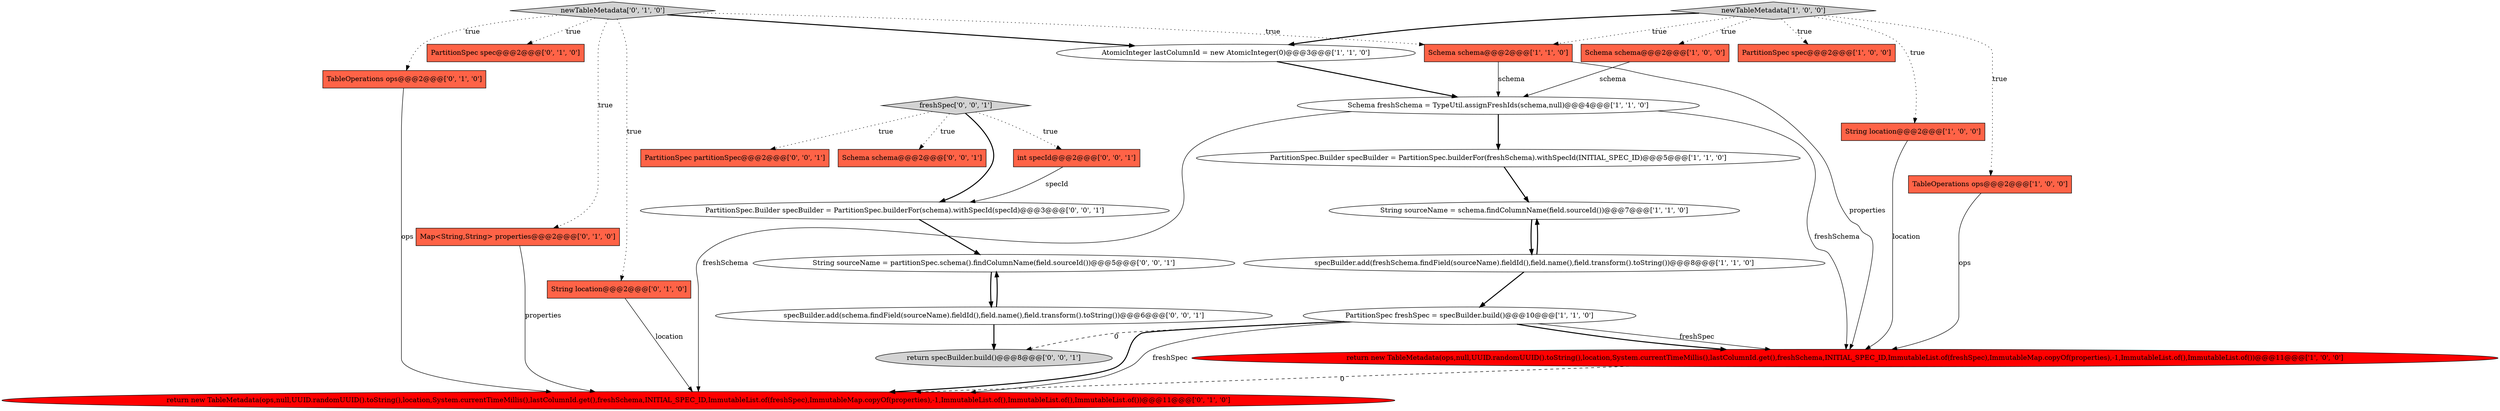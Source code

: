 digraph {
25 [style = filled, label = "freshSpec['0', '0', '1']", fillcolor = lightgray, shape = diamond image = "AAA0AAABBB3BBB"];
26 [style = filled, label = "return specBuilder.build()@@@8@@@['0', '0', '1']", fillcolor = lightgray, shape = ellipse image = "AAA0AAABBB3BBB"];
5 [style = filled, label = "String location@@@2@@@['1', '0', '0']", fillcolor = tomato, shape = box image = "AAA0AAABBB1BBB"];
17 [style = filled, label = "newTableMetadata['0', '1', '0']", fillcolor = lightgray, shape = diamond image = "AAA0AAABBB2BBB"];
22 [style = filled, label = "Schema schema@@@2@@@['0', '0', '1']", fillcolor = tomato, shape = box image = "AAA0AAABBB3BBB"];
8 [style = filled, label = "AtomicInteger lastColumnId = new AtomicInteger(0)@@@3@@@['1', '1', '0']", fillcolor = white, shape = ellipse image = "AAA0AAABBB1BBB"];
24 [style = filled, label = "PartitionSpec partitionSpec@@@2@@@['0', '0', '1']", fillcolor = tomato, shape = box image = "AAA0AAABBB3BBB"];
19 [style = filled, label = "String sourceName = partitionSpec.schema().findColumnName(field.sourceId())@@@5@@@['0', '0', '1']", fillcolor = white, shape = ellipse image = "AAA0AAABBB3BBB"];
11 [style = filled, label = "newTableMetadata['1', '0', '0']", fillcolor = lightgray, shape = diamond image = "AAA0AAABBB1BBB"];
0 [style = filled, label = "PartitionSpec spec@@@2@@@['1', '0', '0']", fillcolor = tomato, shape = box image = "AAA0AAABBB1BBB"];
18 [style = filled, label = "TableOperations ops@@@2@@@['0', '1', '0']", fillcolor = tomato, shape = box image = "AAA0AAABBB2BBB"];
6 [style = filled, label = "TableOperations ops@@@2@@@['1', '0', '0']", fillcolor = tomato, shape = box image = "AAA0AAABBB1BBB"];
2 [style = filled, label = "PartitionSpec.Builder specBuilder = PartitionSpec.builderFor(freshSchema).withSpecId(INITIAL_SPEC_ID)@@@5@@@['1', '1', '0']", fillcolor = white, shape = ellipse image = "AAA0AAABBB1BBB"];
15 [style = filled, label = "PartitionSpec spec@@@2@@@['0', '1', '0']", fillcolor = tomato, shape = box image = "AAA0AAABBB2BBB"];
9 [style = filled, label = "Schema freshSchema = TypeUtil.assignFreshIds(schema,null)@@@4@@@['1', '1', '0']", fillcolor = white, shape = ellipse image = "AAA0AAABBB1BBB"];
1 [style = filled, label = "PartitionSpec freshSpec = specBuilder.build()@@@10@@@['1', '1', '0']", fillcolor = white, shape = ellipse image = "AAA0AAABBB1BBB"];
16 [style = filled, label = "return new TableMetadata(ops,null,UUID.randomUUID().toString(),location,System.currentTimeMillis(),lastColumnId.get(),freshSchema,INITIAL_SPEC_ID,ImmutableList.of(freshSpec),ImmutableMap.copyOf(properties),-1,ImmutableList.of(),ImmutableList.of(),ImmutableList.of())@@@11@@@['0', '1', '0']", fillcolor = red, shape = ellipse image = "AAA1AAABBB2BBB"];
3 [style = filled, label = "String sourceName = schema.findColumnName(field.sourceId())@@@7@@@['1', '1', '0']", fillcolor = white, shape = ellipse image = "AAA0AAABBB1BBB"];
20 [style = filled, label = "specBuilder.add(schema.findField(sourceName).fieldId(),field.name(),field.transform().toString())@@@6@@@['0', '0', '1']", fillcolor = white, shape = ellipse image = "AAA0AAABBB3BBB"];
4 [style = filled, label = "specBuilder.add(freshSchema.findField(sourceName).fieldId(),field.name(),field.transform().toString())@@@8@@@['1', '1', '0']", fillcolor = white, shape = ellipse image = "AAA0AAABBB1BBB"];
13 [style = filled, label = "Map<String,String> properties@@@2@@@['0', '1', '0']", fillcolor = tomato, shape = box image = "AAA0AAABBB2BBB"];
12 [style = filled, label = "return new TableMetadata(ops,null,UUID.randomUUID().toString(),location,System.currentTimeMillis(),lastColumnId.get(),freshSchema,INITIAL_SPEC_ID,ImmutableList.of(freshSpec),ImmutableMap.copyOf(properties),-1,ImmutableList.of(),ImmutableList.of())@@@11@@@['1', '0', '0']", fillcolor = red, shape = ellipse image = "AAA1AAABBB1BBB"];
14 [style = filled, label = "String location@@@2@@@['0', '1', '0']", fillcolor = tomato, shape = box image = "AAA0AAABBB2BBB"];
21 [style = filled, label = "int specId@@@2@@@['0', '0', '1']", fillcolor = tomato, shape = box image = "AAA0AAABBB3BBB"];
10 [style = filled, label = "Schema schema@@@2@@@['1', '1', '0']", fillcolor = tomato, shape = box image = "AAA0AAABBB1BBB"];
23 [style = filled, label = "PartitionSpec.Builder specBuilder = PartitionSpec.builderFor(schema).withSpecId(specId)@@@3@@@['0', '0', '1']", fillcolor = white, shape = ellipse image = "AAA0AAABBB3BBB"];
7 [style = filled, label = "Schema schema@@@2@@@['1', '0', '0']", fillcolor = tomato, shape = box image = "AAA0AAABBB1BBB"];
11->7 [style = dotted, label="true"];
17->8 [style = bold, label=""];
4->3 [style = bold, label=""];
17->18 [style = dotted, label="true"];
12->16 [style = dashed, label="0"];
9->2 [style = bold, label=""];
1->26 [style = dashed, label="0"];
20->26 [style = bold, label=""];
25->23 [style = bold, label=""];
9->16 [style = solid, label="freshSchema"];
11->10 [style = dotted, label="true"];
19->20 [style = bold, label=""];
13->16 [style = solid, label="properties"];
2->3 [style = bold, label=""];
1->12 [style = solid, label="freshSpec"];
14->16 [style = solid, label="location"];
5->12 [style = solid, label="location"];
17->14 [style = dotted, label="true"];
25->24 [style = dotted, label="true"];
11->5 [style = dotted, label="true"];
10->12 [style = solid, label="properties"];
7->9 [style = solid, label="schema"];
3->4 [style = bold, label=""];
10->9 [style = solid, label="schema"];
6->12 [style = solid, label="ops"];
18->16 [style = solid, label="ops"];
21->23 [style = solid, label="specId"];
17->10 [style = dotted, label="true"];
17->15 [style = dotted, label="true"];
1->16 [style = bold, label=""];
11->6 [style = dotted, label="true"];
23->19 [style = bold, label=""];
11->0 [style = dotted, label="true"];
8->9 [style = bold, label=""];
1->12 [style = bold, label=""];
25->22 [style = dotted, label="true"];
11->8 [style = bold, label=""];
4->1 [style = bold, label=""];
1->16 [style = solid, label="freshSpec"];
20->19 [style = bold, label=""];
17->13 [style = dotted, label="true"];
9->12 [style = solid, label="freshSchema"];
25->21 [style = dotted, label="true"];
}
